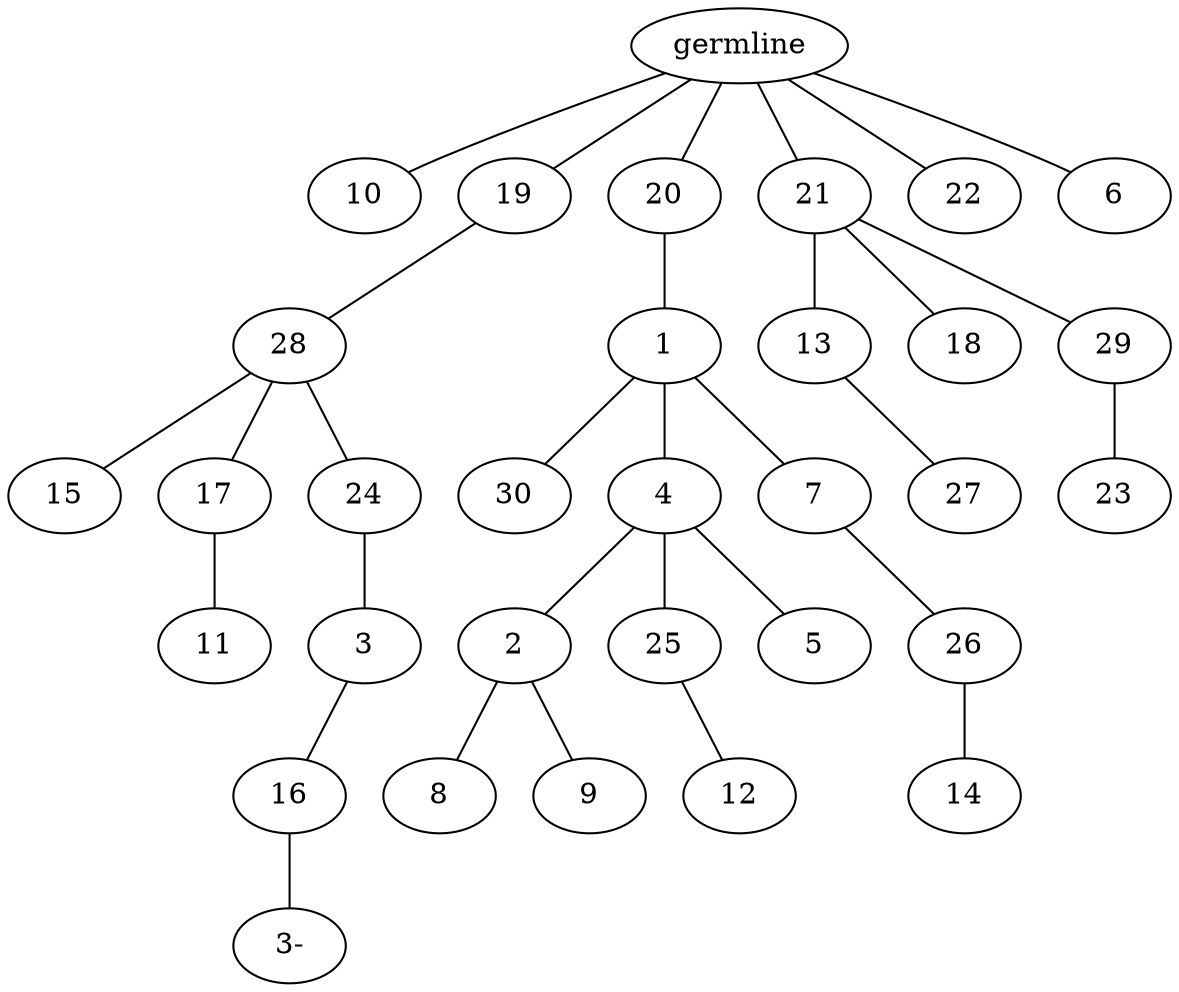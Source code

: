 graph tree {
    "140430380933280" [label="germline"];
    "140430380997216" [label="10"];
    "140430380997696" [label="19"];
    "140430380995776" [label="28"];
    "140430380997744" [label="15"];
    "140430380998416" [label="17"];
    "140430381099184" [label="11"];
    "140430380995872" [label="24"];
    "140430381099616" [label="3"];
    "140430380640096" [label="16"];
    "140430381054752" [label="3-"];
    "140430380997360" [label="20"];
    "140430380995488" [label="1"];
    "140430380996976" [label="30"];
    "140430380998080" [label="4"];
    "140430380639664" [label="2"];
    "140430380639472" [label="8"];
    "140430380640288" [label="9"];
    "140430380640864" [label="25"];
    "140430380640576" [label="12"];
    "140430380640048" [label="5"];
    "140430380640912" [label="7"];
    "140430380641776" [label="26"];
    "140430380641200" [label="14"];
    "140430381097120" [label="21"];
    "140430380997408" [label="13"];
    "140430380641728" [label="27"];
    "140430380640720" [label="18"];
    "140430380640768" [label="29"];
    "140430380641104" [label="23"];
    "140430380996640" [label="22"];
    "140430380996688" [label="6"];
    "140430380933280" -- "140430380997216";
    "140430380933280" -- "140430380997696";
    "140430380933280" -- "140430380997360";
    "140430380933280" -- "140430381097120";
    "140430380933280" -- "140430380996640";
    "140430380933280" -- "140430380996688";
    "140430380997696" -- "140430380995776";
    "140430380995776" -- "140430380997744";
    "140430380995776" -- "140430380998416";
    "140430380995776" -- "140430380995872";
    "140430380998416" -- "140430381099184";
    "140430380995872" -- "140430381099616";
    "140430381099616" -- "140430380640096";
    "140430380640096" -- "140430381054752";
    "140430380997360" -- "140430380995488";
    "140430380995488" -- "140430380996976";
    "140430380995488" -- "140430380998080";
    "140430380995488" -- "140430380640912";
    "140430380998080" -- "140430380639664";
    "140430380998080" -- "140430380640864";
    "140430380998080" -- "140430380640048";
    "140430380639664" -- "140430380639472";
    "140430380639664" -- "140430380640288";
    "140430380640864" -- "140430380640576";
    "140430380640912" -- "140430380641776";
    "140430380641776" -- "140430380641200";
    "140430381097120" -- "140430380997408";
    "140430381097120" -- "140430380640720";
    "140430381097120" -- "140430380640768";
    "140430380997408" -- "140430380641728";
    "140430380640768" -- "140430380641104";
}
